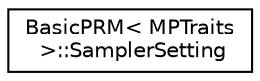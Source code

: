 digraph "Graphical Class Hierarchy"
{
 // LATEX_PDF_SIZE
  edge [fontname="Helvetica",fontsize="10",labelfontname="Helvetica",labelfontsize="10"];
  node [fontname="Helvetica",fontsize="10",shape=record];
  rankdir="LR";
  Node0 [label="BasicPRM\< MPTraits\l \>::SamplerSetting",height=0.2,width=0.4,color="black", fillcolor="white", style="filled",URL="$structBasicPRM_1_1SamplerSetting.html",tooltip="Settings for a specific sampler."];
}
